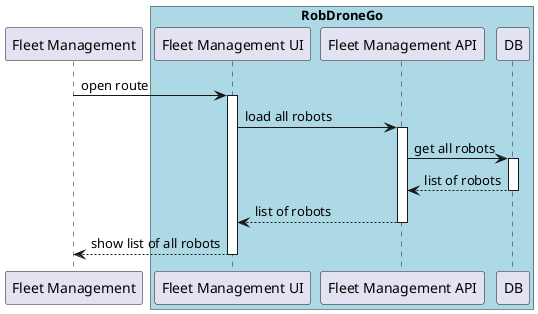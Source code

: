 @startuml SD Lv2

participant "Fleet Management" as fleetManager
box "RobDroneGo" #LightBlue
    participant "Fleet Management UI" as fleetUI
    participant "Fleet Management API" as fleetAPI
    participant "DB" as DB
end box

fleetManager -> fleetUI : open route
activate fleetUI

    fleetUI -> fleetAPI : load all robots
    activate fleetAPI

    fleetAPI -> DB : get all robots
    activate DB
    DB --> fleetAPI : list of robots
    deactivate DB

    fleetAPI --> fleetUI : list of robots
    deactivate fleetAPI

fleetManager <-- fleetUI : show list of all robots
deactivate fleetUI

@enduml